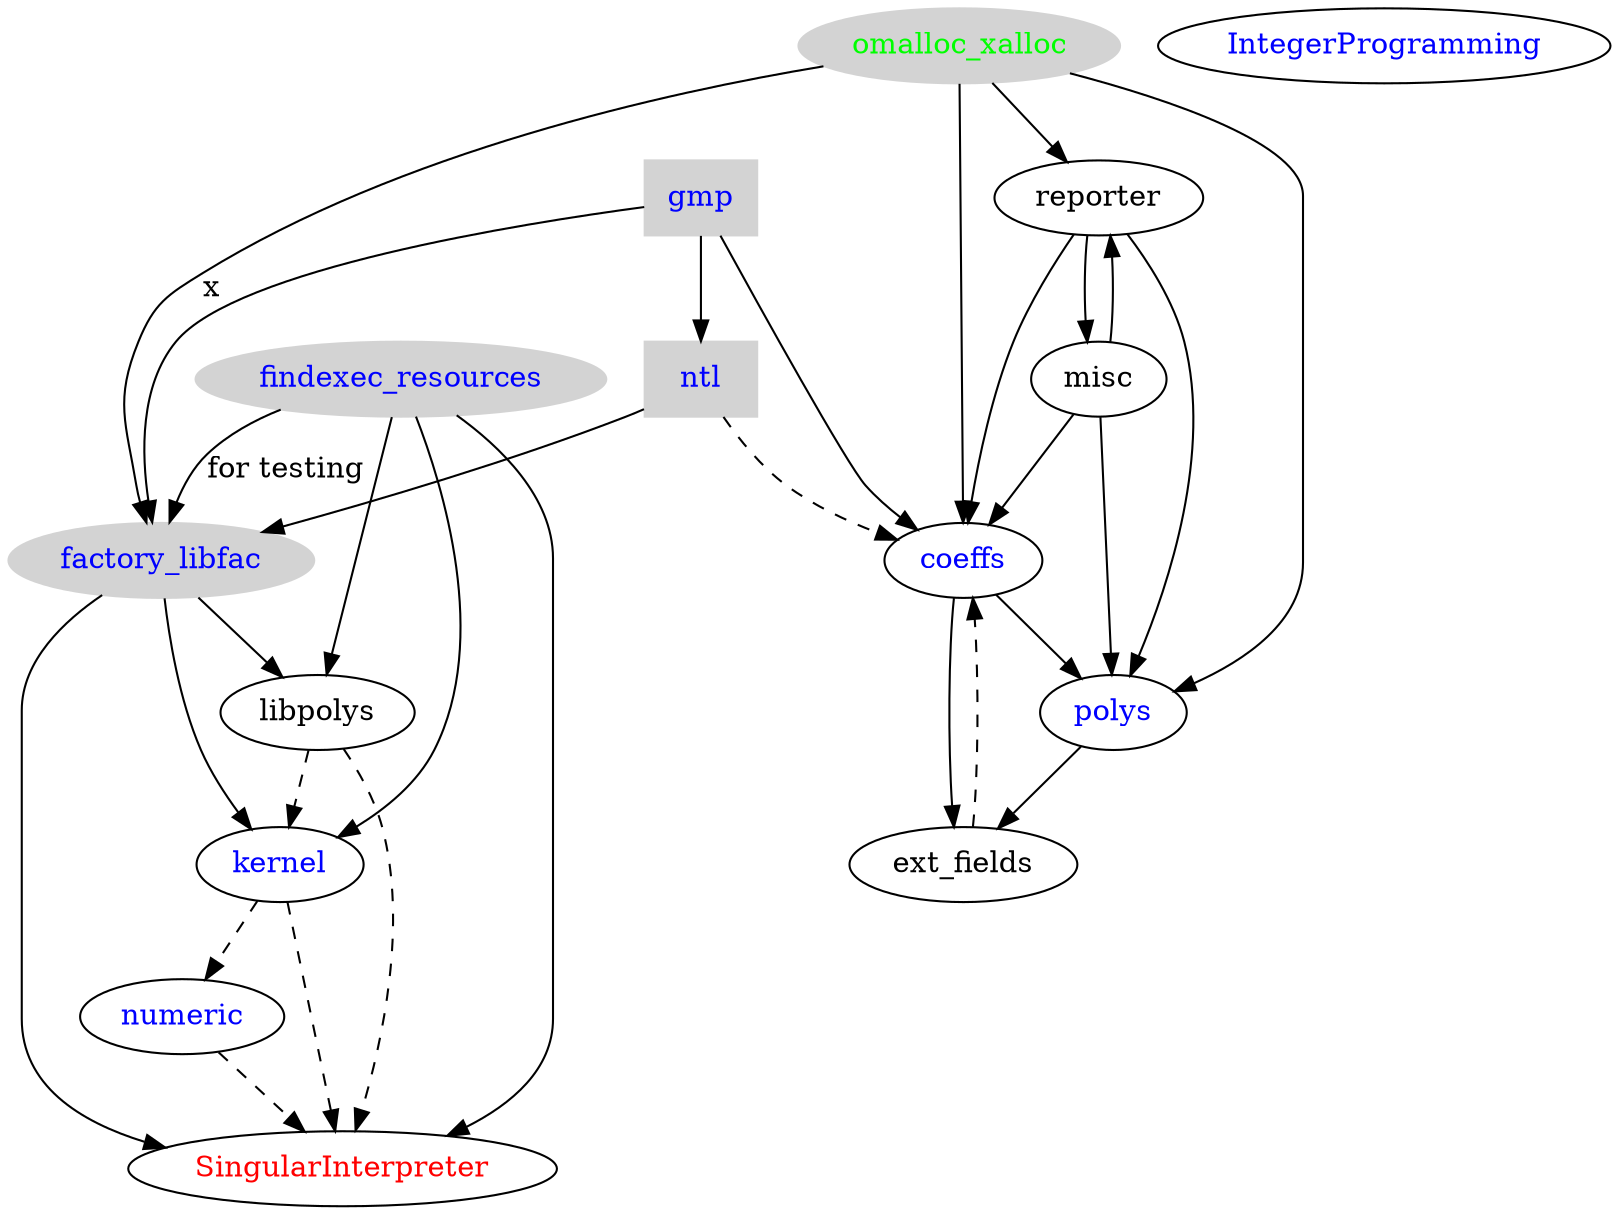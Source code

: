 digraph singular {
	gmp [ color=lightgrey, fontcolor=blue, style=filled, shape=box ];
	gmp -> ntl;
	gmp -> factory_libfac;
	gmp -> coeffs;
	ntl [ color=lightgrey, fontcolor=blue, style=filled, shape=box ];
	ntl -> factory_libfac;
	omalloc_xalloc [ color=lightgrey, fontcolor=green, style=filled ];
	omalloc_xalloc -> factory_libfac [label="x"];
	omalloc_xalloc -> reporter;
	omalloc_xalloc -> coeffs;
	omalloc_xalloc -> polys;

        findexec_resources [ color=lightgrey, fontcolor=blue, style=filled ];
	findexec_resources -> factory_libfac [label="for testing"];
	findexec_resources -> libpolys;
	findexec_resources -> kernel;
	findexec_resources -> SingularInterpreter;

        factory_libfac [ color=lightgrey, fontcolor=blue, style=filled ];
	factory_libfac -> libpolys;
	factory_libfac -> kernel;
	factory_libfac -> SingularInterpreter;
	
	misc -> reporter;
	misc -> coeffs;
	misc -> polys;
	reporter -> coeffs;
	reporter -> polys;
	reporter -> misc;	
	polys -> ext_fields;
	coeffs -> ext_fields;	
        coeffs [ fontcolor=blue ];
	coeffs -> polys;
	edge [style=dashed];
	ntl -> coeffs;
	polys [ fontcolor=blue ];
	ext_fields -> coeffs;

        kernel [ fontcolor=blue ];

        libpolys -> kernel;
        numeric [ fontcolor=blue ];
	kernel -> numeric;
	kernel -> SingularInterpreter;
        SingularInterpreter [ fontcolor=red ];
        numeric -> SingularInterpreter;
        libpolys -> SingularInterpreter;
	
        IntegerProgramming [ fontcolor=blue ];
}

// dot -Tpng -o singular.png singular.dot

// boxed = third party
// filled = external
// blue = math
